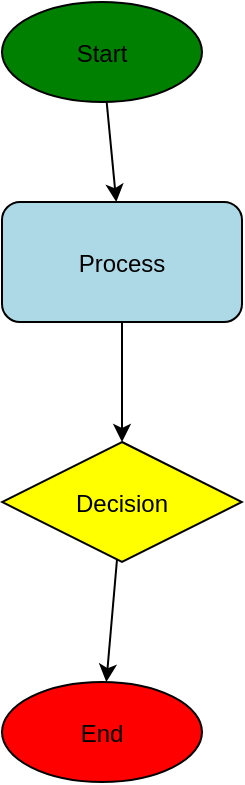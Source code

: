 <mxfile version="26.0.16">
  <diagram name="Page-1" id="0k0p8xCqQLOHbQBMagzz">
    <mxGraphModel dx="1050" dy="574" grid="1" gridSize="10" guides="1" tooltips="1" connect="1" arrows="1" fold="1" page="1" pageScale="1" pageWidth="850" pageHeight="1100" math="0" shadow="0">
      <root>
        <mxCell id="0" />
        <mxCell id="1" parent="0" />
        <mxCell id="aDgGIX2eHUsiDJ8qM59B-1" value="Start" style="ellipse;fillColor=green;" vertex="1" parent="1">
          <mxGeometry x="160" y="50" width="100" height="50" as="geometry" />
        </mxCell>
        <mxCell id="aDgGIX2eHUsiDJ8qM59B-2" value="Process" style="rounded=1;fillColor=lightblue;" vertex="1" parent="1">
          <mxGeometry x="160" y="150" width="120" height="60" as="geometry" />
        </mxCell>
        <mxCell id="aDgGIX2eHUsiDJ8qM59B-3" value="Decision" style="rhombus;fillColor=yellow;" vertex="1" parent="1">
          <mxGeometry x="160" y="270" width="120" height="60" as="geometry" />
        </mxCell>
        <mxCell id="aDgGIX2eHUsiDJ8qM59B-4" value="End" style="ellipse;fillColor=red;" vertex="1" parent="1">
          <mxGeometry x="160" y="390" width="100" height="50" as="geometry" />
        </mxCell>
        <mxCell id="aDgGIX2eHUsiDJ8qM59B-5" edge="1" parent="1" source="aDgGIX2eHUsiDJ8qM59B-1" target="aDgGIX2eHUsiDJ8qM59B-2">
          <mxGeometry relative="1" as="geometry" />
        </mxCell>
        <mxCell id="aDgGIX2eHUsiDJ8qM59B-6" edge="1" parent="1" source="aDgGIX2eHUsiDJ8qM59B-2" target="aDgGIX2eHUsiDJ8qM59B-3">
          <mxGeometry relative="1" as="geometry" />
        </mxCell>
        <mxCell id="aDgGIX2eHUsiDJ8qM59B-7" edge="1" parent="1" source="aDgGIX2eHUsiDJ8qM59B-3" target="aDgGIX2eHUsiDJ8qM59B-4">
          <mxGeometry relative="1" as="geometry" />
        </mxCell>
      </root>
    </mxGraphModel>
  </diagram>
</mxfile>
